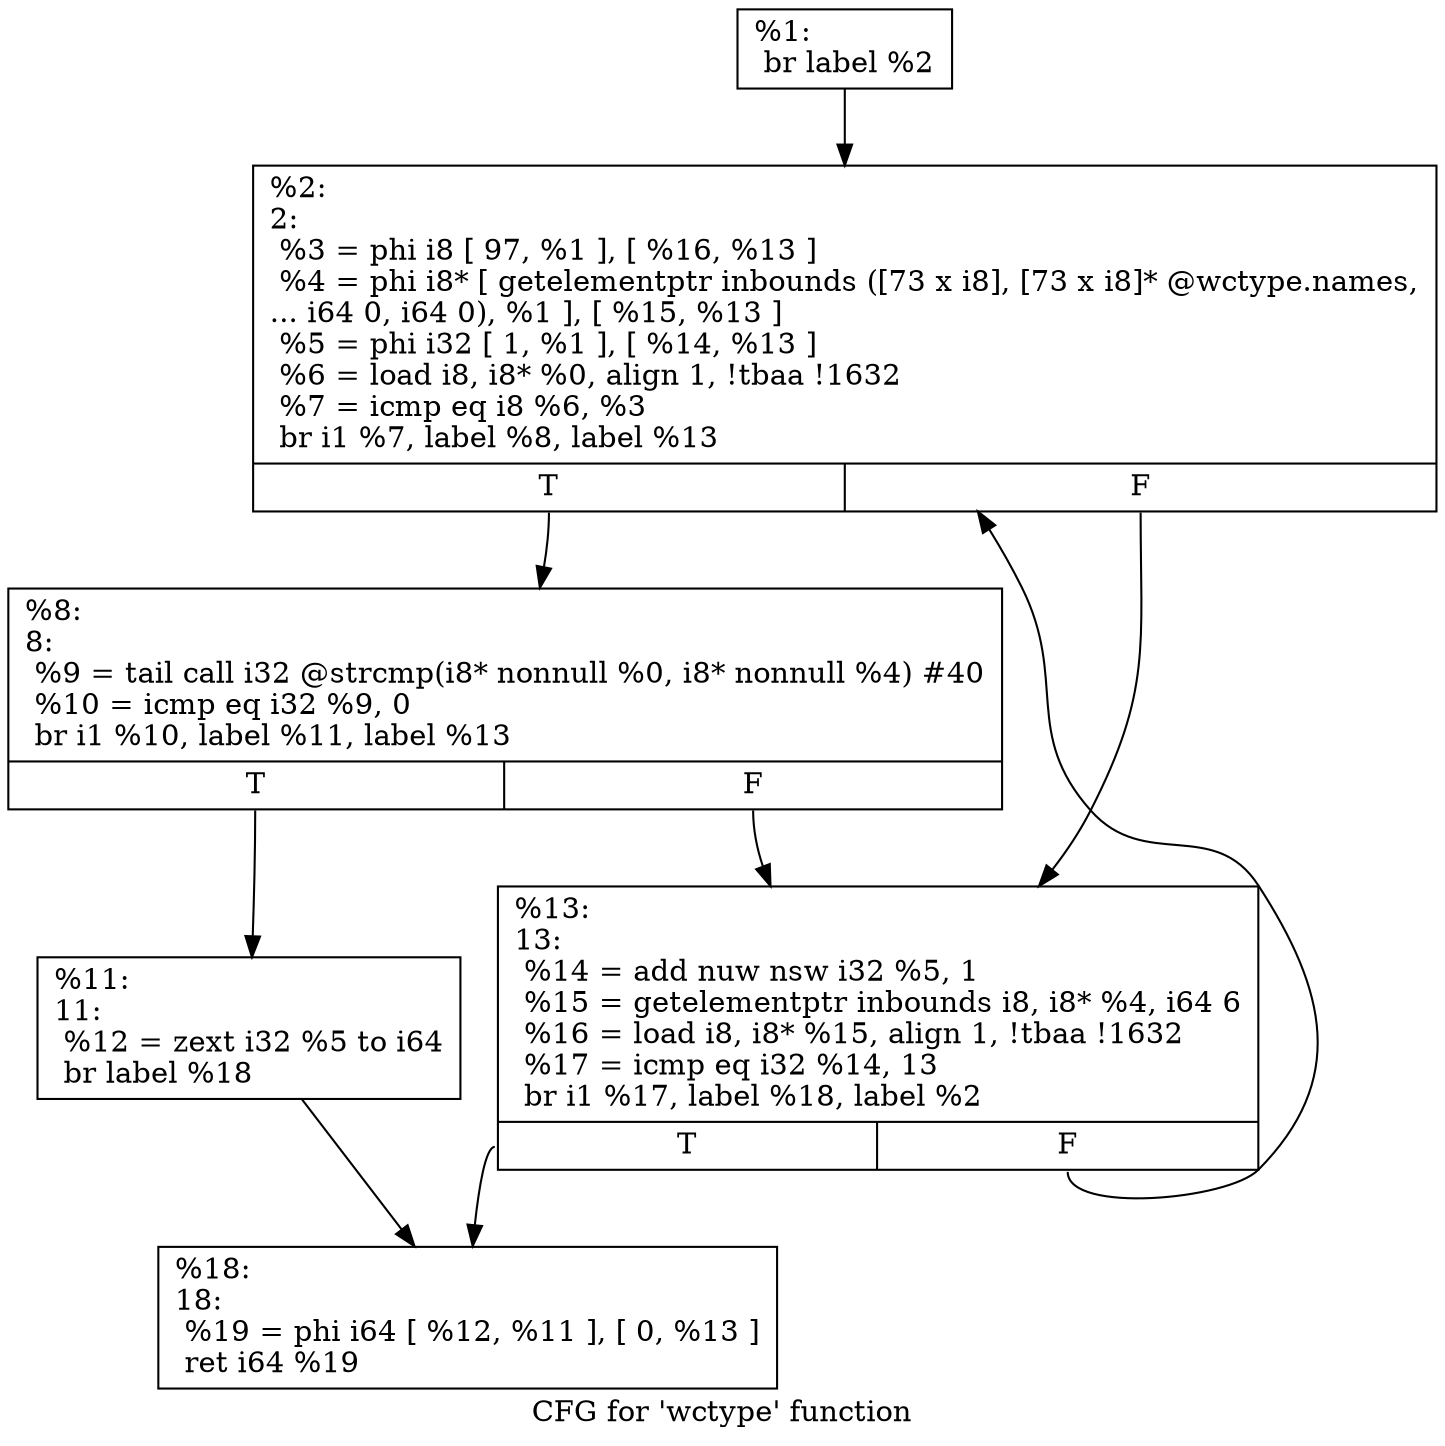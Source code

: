 digraph "CFG for 'wctype' function" {
	label="CFG for 'wctype' function";

	Node0x1971480 [shape=record,label="{%1:\l  br label %2\l}"];
	Node0x1971480 -> Node0x1971510;
	Node0x1971510 [shape=record,label="{%2:\l2:                                                \l  %3 = phi i8 [ 97, %1 ], [ %16, %13 ]\l  %4 = phi i8* [ getelementptr inbounds ([73 x i8], [73 x i8]* @wctype.names,\l... i64 0, i64 0), %1 ], [ %15, %13 ]\l  %5 = phi i32 [ 1, %1 ], [ %14, %13 ]\l  %6 = load i8, i8* %0, align 1, !tbaa !1632\l  %7 = icmp eq i8 %6, %3\l  br i1 %7, label %8, label %13\l|{<s0>T|<s1>F}}"];
	Node0x1971510:s0 -> Node0x1971560;
	Node0x1971510:s1 -> Node0x1971600;
	Node0x1971560 [shape=record,label="{%8:\l8:                                                \l  %9 = tail call i32 @strcmp(i8* nonnull %0, i8* nonnull %4) #40\l  %10 = icmp eq i32 %9, 0\l  br i1 %10, label %11, label %13\l|{<s0>T|<s1>F}}"];
	Node0x1971560:s0 -> Node0x19715b0;
	Node0x1971560:s1 -> Node0x1971600;
	Node0x19715b0 [shape=record,label="{%11:\l11:                                               \l  %12 = zext i32 %5 to i64\l  br label %18\l}"];
	Node0x19715b0 -> Node0x1971650;
	Node0x1971600 [shape=record,label="{%13:\l13:                                               \l  %14 = add nuw nsw i32 %5, 1\l  %15 = getelementptr inbounds i8, i8* %4, i64 6\l  %16 = load i8, i8* %15, align 1, !tbaa !1632\l  %17 = icmp eq i32 %14, 13\l  br i1 %17, label %18, label %2\l|{<s0>T|<s1>F}}"];
	Node0x1971600:s0 -> Node0x1971650;
	Node0x1971600:s1 -> Node0x1971510;
	Node0x1971650 [shape=record,label="{%18:\l18:                                               \l  %19 = phi i64 [ %12, %11 ], [ 0, %13 ]\l  ret i64 %19\l}"];
}
